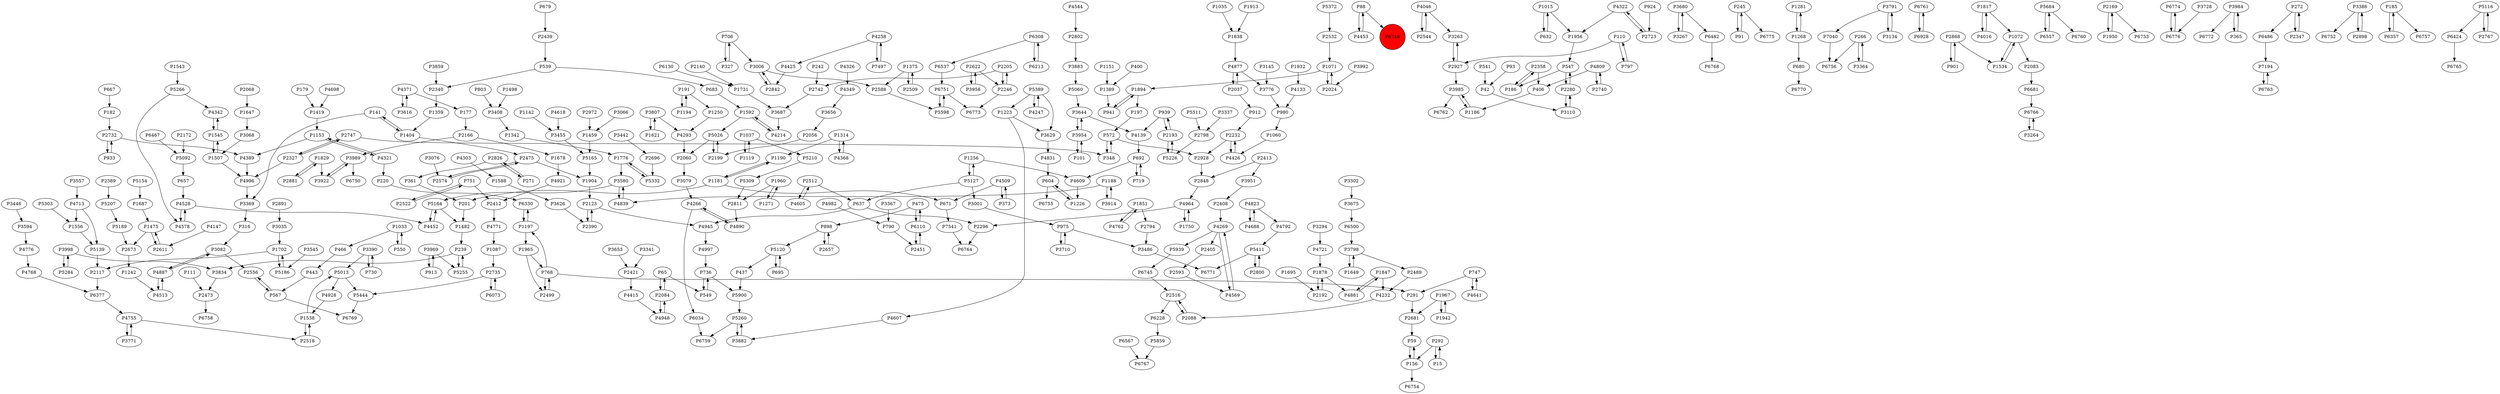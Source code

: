 digraph {
	P1190 -> P1181
	P88 -> P4453
	P1498 -> P3408
	P4046 -> P2544
	P1256 -> P5127
	P4389 -> P4996
	P667 -> P182
	P5164 -> P4452
	P1687 -> P1475
	P5303 -> P1556
	P6110 -> P475
	P2802 -> P3883
	P2826 -> P361
	P2037 -> P912
	P5411 -> P6771
	P2358 -> P406
	P1242 -> P4513
	P1702 -> P5186
	P1731 -> P3687
	P3992 -> P2024
	P5127 -> P637
	P6482 -> P6768
	P3958 -> P2622
	P2327 -> P2747
	P939 -> P2193
	P1904 -> P2123
	P245 -> P91
	P3341 -> P2421
	P1281 -> P1268
	P604 -> P1226
	P111 -> P2473
	P4776 -> P4768
	P2532 -> P1071
	P4426 -> P2232
	P2088 -> P2516
	P266 -> P6756
	P3082 -> P4887
	P6761 -> P6928
	P768 -> P1197
	P65 -> P2084
	P1268 -> P680
	P3954 -> P101
	P2083 -> P6681
	P5444 -> P6769
	P5092 -> P657
	P3834 -> P2473
	P1250 -> P4293
	P266 -> P3364
	P1750 -> P4964
	P6110 -> P2451
	P2084 -> P65
	P1342 -> P1776
	P6034 -> P6759
	P2928 -> P2848
	P3798 -> P1649
	P5684 -> P6557
	P3998 -> P3834
	P1033 -> P466
	P4349 -> P3656
	P3408 -> P1342
	P4544 -> P2802
	P2522 -> P751
	P2169 -> P1950
	P6330 -> P1197
	P6537 -> P6751
	P3302 -> P3675
	P2512 -> P4605
	P975 -> P3486
	P1894 -> P197
	P4823 -> P4792
	P5260 -> P6759
	P2056 -> P2199
	P292 -> P15
	P2232 -> P2928
	P1647 -> P3068
	P4809 -> P2740
	P1037 -> P5210
	P1119 -> P1037
	P4016 -> P1817
	P751 -> P2522
	P3675 -> P6500
	P3367 -> P790
	P1829 -> P2881
	P4964 -> P2296
	P2439 -> P539
	P1404 -> P141
	P3267 -> P3680
	P1678 -> P4921
	P1878 -> P2192
	P4371 -> P3616
	P1894 -> P941
	P6745 -> P2516
	P898 -> P2657
	P42 -> P3110
	P3776 -> P980
	P6774 -> P6776
	P567 -> P2556
	P141 -> P1404
	P6928 -> P6761
	P1965 -> P768
	P2193 -> P5226
	P2681 -> P59
	P3079 -> P4266
	P3294 -> P4721
	P5026 -> P2060
	P4713 -> P1556
	P5060 -> P3644
	P706 -> P3006
	P1153 -> P4321
	P7541 -> P6764
	P4755 -> P3771
	P3914 -> P1188
	P5120 -> P437
	P3951 -> P2408
	P2123 -> P4945
	P2499 -> P768
	P1188 -> P3914
	P7040 -> P6756
	P1153 -> P4389
	P65 -> P549
	P547 -> P2280
	P3984 -> P6772
	P179 -> P1419
	P912 -> P2232
	P4997 -> P736
	P2390 -> P2123
	P4266 -> P6034
	P1960 -> P1271
	P2881 -> P1829
	P4214 -> P1592
	P1071 -> P1894
	P1851 -> P2794
	P4964 -> P1750
	P1256 -> P4609
	P3984 -> P365
	P2927 -> P3263
	P4269 -> P4569
	P975 -> P3710
	P1776 -> P5332
	P6766 -> P3264
	P1956 -> P547
	P4509 -> P373
	P5207 -> P5189
	P7497 -> P4258
	P1950 -> P2169
	P1960 -> P2811
	P1776 -> P3580
	P242 -> P2742
	P5226 -> P2193
	P2340 -> P1359
	P2280 -> P547
	P4641 -> P747
	P4698 -> P1419
	P2556 -> P567
	P2826 -> P271
	P3337 -> P2798
	P5900 -> P5260
	P272 -> P6486
	P101 -> P3954
	P191 -> P1194
	P5266 -> P4342
	P4147 -> P2611
	P1534 -> P1072
	P5255 -> P239
	P3580 -> P5164
	P239 -> P5255
	P1072 -> P2083
	P3110 -> P2280
	P5186 -> P1702
	P3455 -> P5165
	P4452 -> P5164
	P6130 -> P1731
	P3998 -> P5284
	P1181 -> P201
	P4139 -> P692
	P3442 -> P2696
	P3644 -> P3954
	P3386 -> P6752
	P3390 -> P5013
	P901 -> P2868
	P5164 -> P1482
	P5511 -> P2798
	P185 -> P6357
	P1419 -> P1153
	P1223 -> P3629
	P541 -> P42
	P6751 -> P5598
	P327 -> P706
	P2516 -> P6228
	P5332 -> P1776
	P5372 -> P2532
	P2205 -> P2246
	P736 -> P549
	P443 -> P567
	P141 -> P3369
	P1060 -> P4426
	P4831 -> P604
	P3580 -> P4839
	P2412 -> P4771
	P5260 -> P3882
	P2794 -> P3486
	P156 -> P59
	P15 -> P292
	P3680 -> P3267
	P7194 -> P6763
	P2622 -> P2246
	P2123 -> P2390
	P5189 -> P2673
	P637 -> P2296
	P4371 -> P177
	P4528 -> P4452
	P6467 -> P5092
	P2408 -> P4269
	P1932 -> P4133
	P5684 -> P6760
	P4326 -> P4349
	P6567 -> P6767
	P245 -> P6775
	P2574 -> P2475
	P768 -> P291
	P4877 -> P2037
	P6486 -> P7194
	P4258 -> P4425
	P5284 -> P3998
	P2192 -> P1878
	P4453 -> P88
	P3798 -> P2489
	P4887 -> P3082
	P271 -> P2826
	P4269 -> P5939
	P406 -> P1186
	P1817 -> P4016
	P2898 -> P3386
	P2622 -> P3958
	P6073 -> P2735
	P291 -> P2681
	P3807 -> P1621
	P4605 -> P2512
	P1847 -> P4232
	P2800 -> P5411
	P3807 -> P4293
	P1268 -> P1281
	P1482 -> P239
	P4755 -> P2518
	P6681 -> P6766
	P6308 -> P6213
	P3486 -> P6771
	P1087 -> P2735
	P3082 -> P2556
	P3791 -> P7040
	P604 -> P6755
	P4303 -> P1588
	P2358 -> P186
	P177 -> P2166
	P475 -> P898
	P2593 -> P4569
	P692 -> P4609
	P2473 -> P6758
	P5389 -> P1223
	P4133 -> P980
	P4342 -> P1545
	P2747 -> P2327
	P2246 -> P2205
	P924 -> P2723
	P2747 -> P348
	P4609 -> P1226
	P2389 -> P5207
	P1459 -> P5165
	P3882 -> P5260
	P4809 -> P406
	P6776 -> P6774
	P5859 -> P6767
	P2169 -> P6753
	P191 -> P1250
	P6557 -> P5684
	P2451 -> P6110
	P348 -> P572
	P5266 -> P4578
	P3076 -> P2574
	P4945 -> P4997
	P657 -> P4528
	P3386 -> P2898
	P1197 -> P1965
	P4266 -> P4890
	P93 -> P42
	P475 -> P6110
	P2588 -> P5598
	P5127 -> P3001
	P939 -> P4139
	P671 -> P7541
	P2489 -> P4232
	P572 -> P348
	P550 -> P1033
	P3954 -> P3644
	P1142 -> P3455
	P695 -> P5120
	P185 -> P6757
	P4881 -> P1847
	P400 -> P1389
	P3001 -> P975
	P3594 -> P4776
	P1359 -> P1404
	P4688 -> P4823
	P3390 -> P730
	P1314 -> P1190
	P5411 -> P2800
	P3145 -> P3776
	P292 -> P156
	P6213 -> P6308
	P2172 -> P5092
	P3680 -> P6482
	P1851 -> P4762
	P1847 -> P4881
	P3969 -> P913
	P2166 -> P3989
	P3771 -> P4755
	P4258 -> P7497
	P2199 -> P5026
	P3728 -> P6776
	P197 -> P572
	P4578 -> P4528
	P1838 -> P4877
	P5598 -> P6751
	P3545 -> P5186
	P4771 -> P1087
	P2972 -> P1459
	P1015 -> P1956
	P4415 -> P4948
	P1649 -> P3798
	P5116 -> P6424
	P2413 -> P3951
	P1556 -> P5139
	P5127 -> P1256
	P3859 -> P2340
	P2516 -> P2088
	P3687 -> P4214
	P3035 -> P1702
	P1015 -> P632
	P5026 -> P2199
	P4247 -> P5389
	P706 -> P327
	P3989 -> P6750
	P4762 -> P1851
	P5154 -> P1687
	P4928 -> P1538
	P2927 -> P3985
	P933 -> P2732
	P1538 -> P2518
	P1188 -> P4839
	P3653 -> P2421
	P1965 -> P2499
	P3066 -> P1459
	P2193 -> P939
	P5013 -> P5444
	P4877 -> P3776
	P1543 -> P5266
	P2475 -> P2574
	P4528 -> P4578
	P3557 -> P4713
	P2742 -> P3687
	P1545 -> P4342
	P2735 -> P5444
	P1942 -> P1967
	P1226 -> P604
	P4921 -> P2412
	P1695 -> P2192
	P4321 -> P220
	P683 -> P1592
	P3369 -> P316
	P2280 -> P3110
	P2848 -> P4964
	P3006 -> P2588
	P790 -> P2451
	P1223 -> P4607
	P2544 -> P4046
	P3263 -> P2927
	P5210 -> P5309
	P4232 -> P2088
	P768 -> P2499
	P680 -> P6770
	P5013 -> P4928
	P3883 -> P5060
	P2166 -> P1678
	P1037 -> P1119
	P730 -> P3390
	P1475 -> P2673
	P2798 -> P5226
	P59 -> P156
	P3985 -> P6762
	P1181 -> P1190
	P4046 -> P3263
	P4768 -> P6377
	P4823 -> P4688
	P2205 -> P2742
	P1197 -> P6330
	P2405 -> P2593
	P1475 -> P2611
	P2024 -> P1071
	P1033 -> P550
	P3922 -> P3989
	P186 -> P2358
	P2084 -> P4948
	P1181 -> P671
	P2767 -> P5116
	P4607 -> P3882
	P1375 -> P2509
	P2117 -> P6377
	P2868 -> P1534
	P1186 -> P3985
	P4322 -> P2723
	P2811 -> P4890
	P361 -> P201
	P692 -> P719
	P751 -> P2412
	P797 -> P110
	P1194 -> P191
	P6228 -> P5859
	P1592 -> P4214
	P1538 -> P5013
	P5120 -> P695
	P4322 -> P1956
	P1314 -> P4368
	P1817 -> P1072
	P898 -> P5120
	P5309 -> P2811
	P3264 -> P6766
	P220 -> P6330
	P6308 -> P6537
	P4368 -> P1314
	P4948 -> P2084
	P1878 -> P4881
	P5165 -> P1904
	P2421 -> P4415
	P6763 -> P7194
	P736 -> P5900
	P6424 -> P6765
	P2611 -> P1475
	P4513 -> P4887
	P2696 -> P5332
	P4293 -> P2060
	P3644 -> P4139
	P2232 -> P4426
	P747 -> P291
	P539 -> P683
	P5939 -> P6745
	P110 -> P797
	P5389 -> P4247
	P1072 -> P1534
	P2296 -> P6764
	P1507 -> P4996
	P4996 -> P3369
	P1271 -> P1960
	P5389 -> P3629
	P1545 -> P1507
	P4269 -> P2405
	P567 -> P6769
	P1592 -> P5026
	P5139 -> P2117
	P373 -> P4509
	P110 -> P2927
	P2657 -> P898
	P4425 -> P2842
	P6357 -> P185
	P2732 -> P933
	P2413 -> P2848
	P3134 -> P3791
	P2475 -> P1904
	P466 -> P443
	P547 -> P186
	P1151 -> P1389
	P1588 -> P3626
	P1071 -> P2024
	P3616 -> P4371
	P2246 -> P6773
	P3989 -> P3922
	P2068 -> P1647
	P803 -> P3408
	P3629 -> P4831
	P4569 -> P4269
	P2732 -> P4389
	P1375 -> P2588
	P88 -> P6749
	P1404 -> P2475
	P3791 -> P3134
	P272 -> P2347
	P6751 -> P6773
	P201 -> P1482
	P3710 -> P975
	P2723 -> P4322
	P365 -> P3984
	P4982 -> P790
	P3006 -> P2842
	P6500 -> P3798
	P2347 -> P272
	P4890 -> P4266
	P2037 -> P4877
	P3626 -> P2390
	P182 -> P2732
	P913 -> P3969
	P4321 -> P1153
	P3446 -> P3594
	P437 -> P5900
	P1702 -> P2117
	P1035 -> P1838
	P4792 -> P5411
	P2509 -> P1375
	P980 -> P1060
	P719 -> P692
	P1829 -> P3922
	P6377 -> P4755
	P2735 -> P6073
	P2518 -> P1538
	P4713 -> P5139
	P2512 -> P637
	P3969 -> P5255
	P637 -> P4945
	P4618 -> P3455
	P316 -> P3082
	P1967 -> P2681
	P2140 -> P1731
	P679 -> P2439
	P572 -> P2928
	P1389 -> P941
	P3985 -> P1186
	P4721 -> P1878
	P1507 -> P1545
	P3656 -> P2056
	P4839 -> P3580
	P5116 -> P2767
	P2842 -> P3006
	P747 -> P4641
	P2891 -> P3035
	P3364 -> P266
	P2673 -> P1242
	P156 -> P6754
	P2327 -> P4996
	P2740 -> P4809
	P1621 -> P3807
	P2868 -> P901
	P4887 -> P4513
	P1967 -> P1942
	P3068 -> P1507
	P941 -> P1894
	P539 -> P2340
	P2060 -> P3079
	P4509 -> P671
	P632 -> P1015
	P549 -> P736
	P1913 -> P1838
	P239 -> P3834
	P91 -> P245
	P6749 [shape=circle]
	P6749 [style=filled]
	P6749 [fillcolor=red]
}